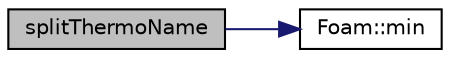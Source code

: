 digraph "splitThermoName"
{
  bgcolor="transparent";
  edge [fontname="Helvetica",fontsize="10",labelfontname="Helvetica",labelfontsize="10"];
  node [fontname="Helvetica",fontsize="10",shape=record];
  rankdir="LR";
  Node1292 [label="splitThermoName",height=0.2,width=0.4,color="black", fillcolor="grey75", style="filled", fontcolor="black"];
  Node1292 -> Node1293 [color="midnightblue",fontsize="10",style="solid",fontname="Helvetica"];
  Node1293 [label="Foam::min",height=0.2,width=0.4,color="black",URL="$a21851.html#a253e112ad2d56d96230ff39ea7f442dc"];
}
